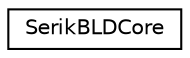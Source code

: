 digraph "Grafiksel Sınıf Hiyerarşisi"
{
 // LATEX_PDF_SIZE
  edge [fontname="Helvetica",fontsize="10",labelfontname="Helvetica",labelfontsize="10"];
  node [fontname="Helvetica",fontsize="10",shape=record];
  rankdir="LR";
  Node0 [label="SerikBLDCore",height=0.2,width=0.4,color="black", fillcolor="white", style="filled",URL="$d1/d36/class_serik_b_l_d_core.html",tooltip=" "];
}
